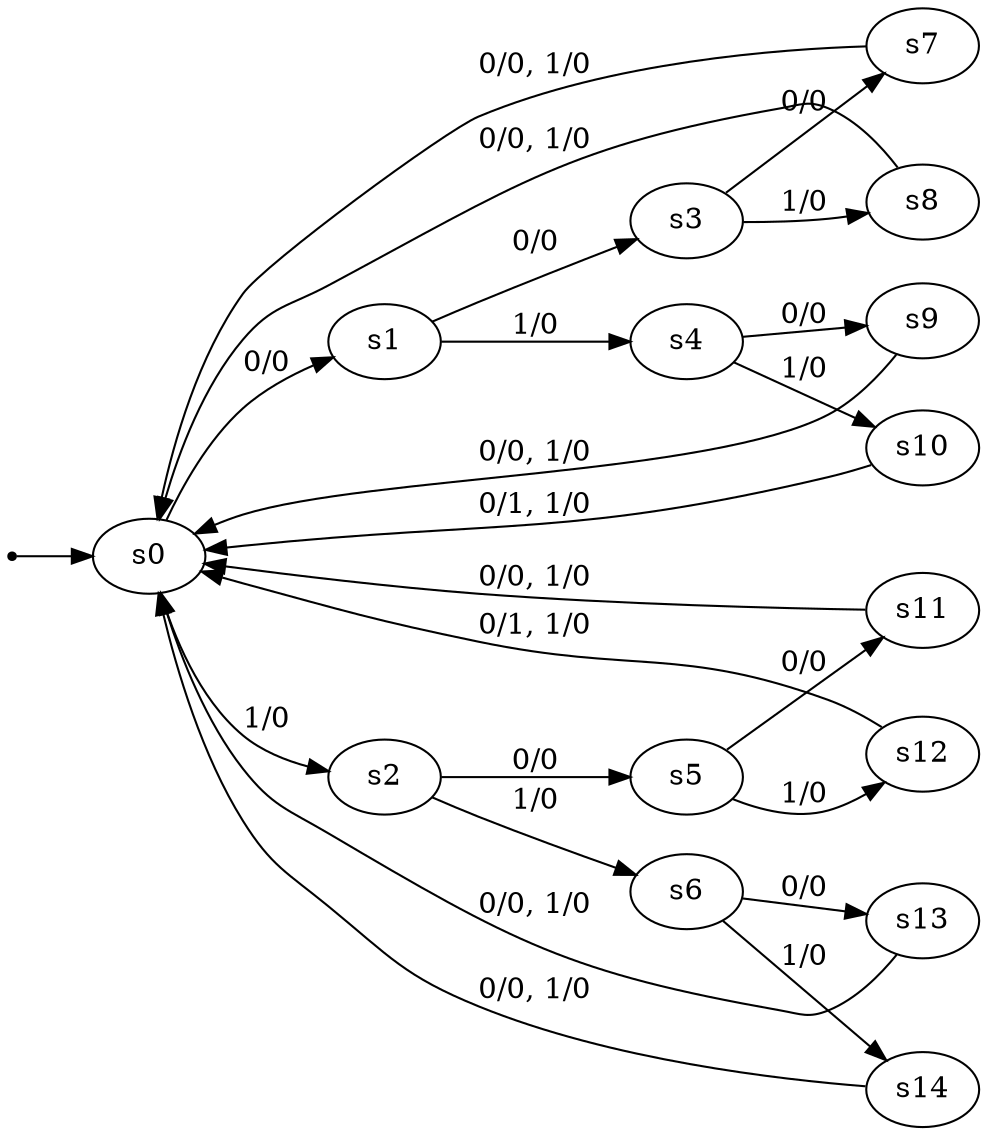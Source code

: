 digraph STG {
	rankdir=LR;

	INIT [shape=point];
	s0 [label="s0"];
	s1 [label="s1"];
	s2 [label="s2"];
	s3 [label="s3"];
	s4 [label="s4"];
	s5 [label="s5"];
	s6 [label="s6"];
	s7 [label="s7"];
	s8 [label="s8"];
	s9 [label="s9"];
	s10 [label="s10"];
	s11 [label="s11"];
	s12 [label="s12"];
	s13 [label="s13"];
	s14 [label="s14"];

	INIT -> s0;
	s0 -> s1 [label="0/0"];
	s0 -> s2 [label="1/0"];
	s1 -> s3 [label="0/0"];
	s1 -> s4 [label="1/0"];
	s2 -> s5 [label="0/0"];
	s2 -> s6 [label="1/0"];
	s3 -> s7 [label="0/0"];
	s3 -> s8 [label="1/0"];
	s4 -> s9 [label="0/0"];
	s4 -> s10 [label="1/0"];
	s5 -> s11 [label="0/0"];
	s5 -> s12 [label="1/0"];
	s6 -> s13 [label="0/0"];
	s6 -> s14 [label="1/0"];
	s7 -> s0 [label="0/0, 1/0"];
	s8 -> s0 [label="0/0, 1/0"];
	s9 -> s0 [label="0/0, 1/0"];
	s10 -> s0 [label="0/1, 1/0"];
	s11 -> s0 [label="0/0, 1/0"];
	s12 -> s0 [label="0/1, 1/0"];
	s13 -> s0 [label="0/0, 1/0"];
	s14 -> s0 [label="0/0, 1/0"];
}